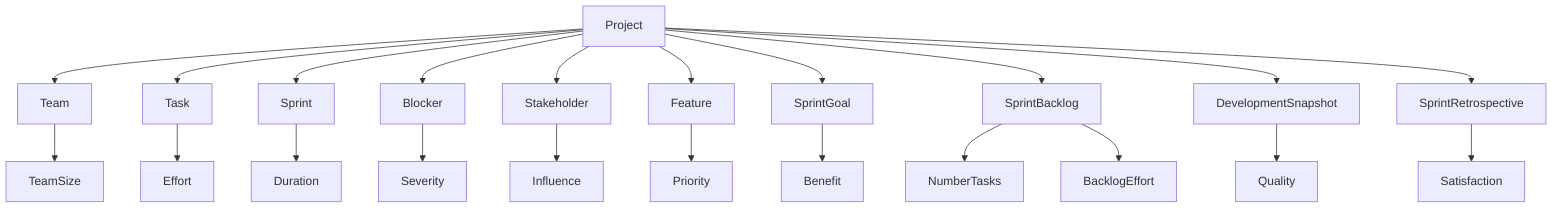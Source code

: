 graph TD
    A[Project] --> B[Team]
    A --> C[Task]
    A --> D[Sprint]
    A --> E[Blocker]
    A --> F[Stakeholder]
    A --> G[Feature]
    A --> H[SprintGoal]
    A --> I[SprintBacklog]
    A --> J[DevelopmentSnapshot]
    A --> K[SprintRetrospective]
    B --> L[TeamSize]
    C --> M[Effort]
    D --> N[Duration]
    E --> O[Severity]
    F --> P[Influence]
    G --> Q[Priority]
    H --> R[Benefit]
    I --> S[NumberTasks]
    I --> T[BacklogEffort]
    J --> U[Quality]
    K --> V[Satisfaction]